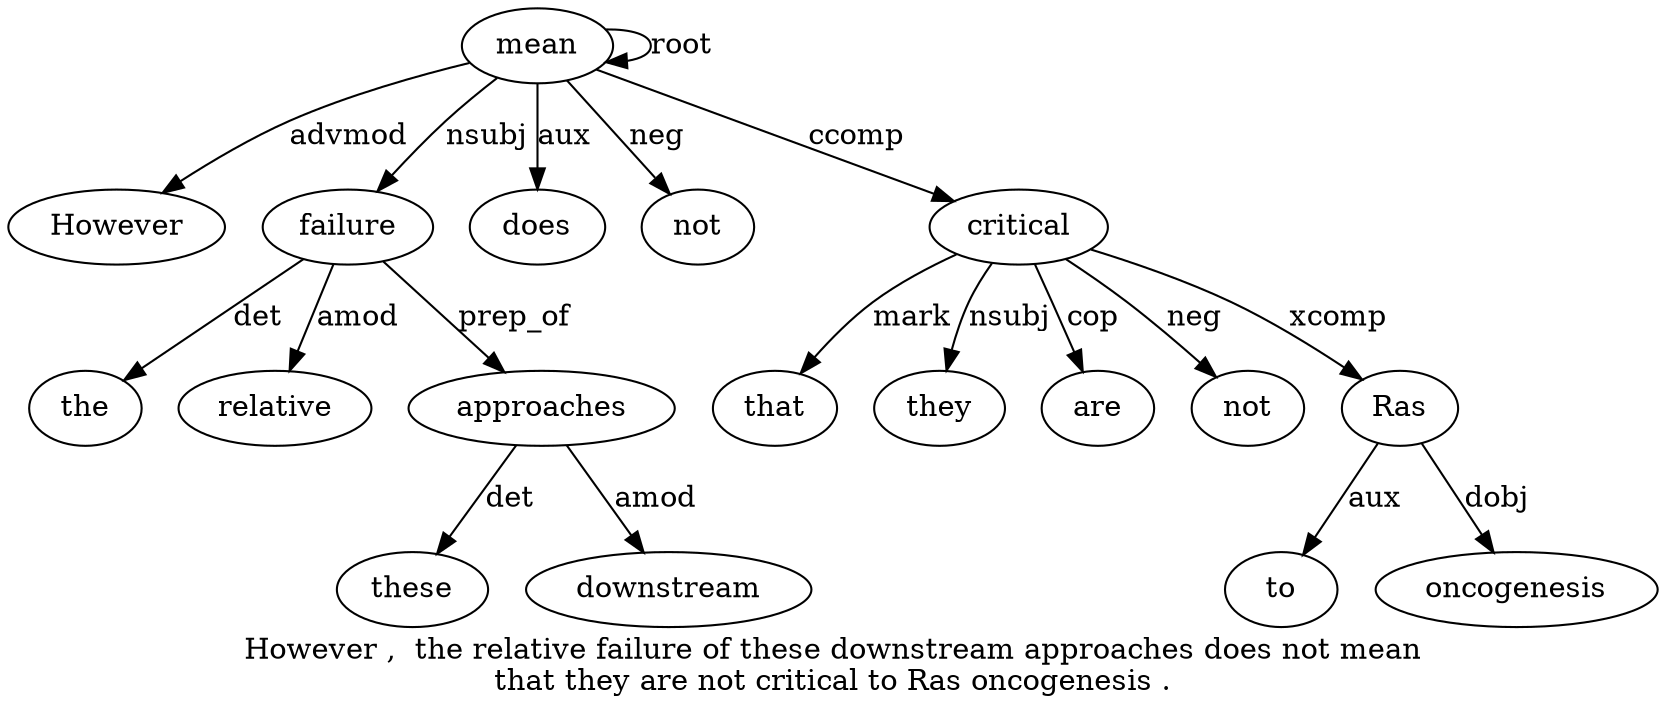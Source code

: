 digraph "However ,  the relative failure of these downstream approaches does not mean that they are not critical to Ras oncogenesis ." {
label="However ,  the relative failure of these downstream approaches does not mean
that they are not critical to Ras oncogenesis .";
mean12 [style=filled, fillcolor=white, label=mean];
However1 [style=filled, fillcolor=white, label=However];
mean12 -> However1  [label=advmod];
failure5 [style=filled, fillcolor=white, label=failure];
the3 [style=filled, fillcolor=white, label=the];
failure5 -> the3  [label=det];
relative4 [style=filled, fillcolor=white, label=relative];
failure5 -> relative4  [label=amod];
mean12 -> failure5  [label=nsubj];
approaches9 [style=filled, fillcolor=white, label=approaches];
these7 [style=filled, fillcolor=white, label=these];
approaches9 -> these7  [label=det];
downstream8 [style=filled, fillcolor=white, label=downstream];
approaches9 -> downstream8  [label=amod];
failure5 -> approaches9  [label=prep_of];
does10 [style=filled, fillcolor=white, label=does];
mean12 -> does10  [label=aux];
not11 [style=filled, fillcolor=white, label=not];
mean12 -> not11  [label=neg];
mean12 -> mean12  [label=root];
critical17 [style=filled, fillcolor=white, label=critical];
that13 [style=filled, fillcolor=white, label=that];
critical17 -> that13  [label=mark];
they14 [style=filled, fillcolor=white, label=they];
critical17 -> they14  [label=nsubj];
are15 [style=filled, fillcolor=white, label=are];
critical17 -> are15  [label=cop];
not16 [style=filled, fillcolor=white, label=not];
critical17 -> not16  [label=neg];
mean12 -> critical17  [label=ccomp];
Ras19 [style=filled, fillcolor=white, label=Ras];
to18 [style=filled, fillcolor=white, label=to];
Ras19 -> to18  [label=aux];
critical17 -> Ras19  [label=xcomp];
oncogenesis20 [style=filled, fillcolor=white, label=oncogenesis];
Ras19 -> oncogenesis20  [label=dobj];
}

